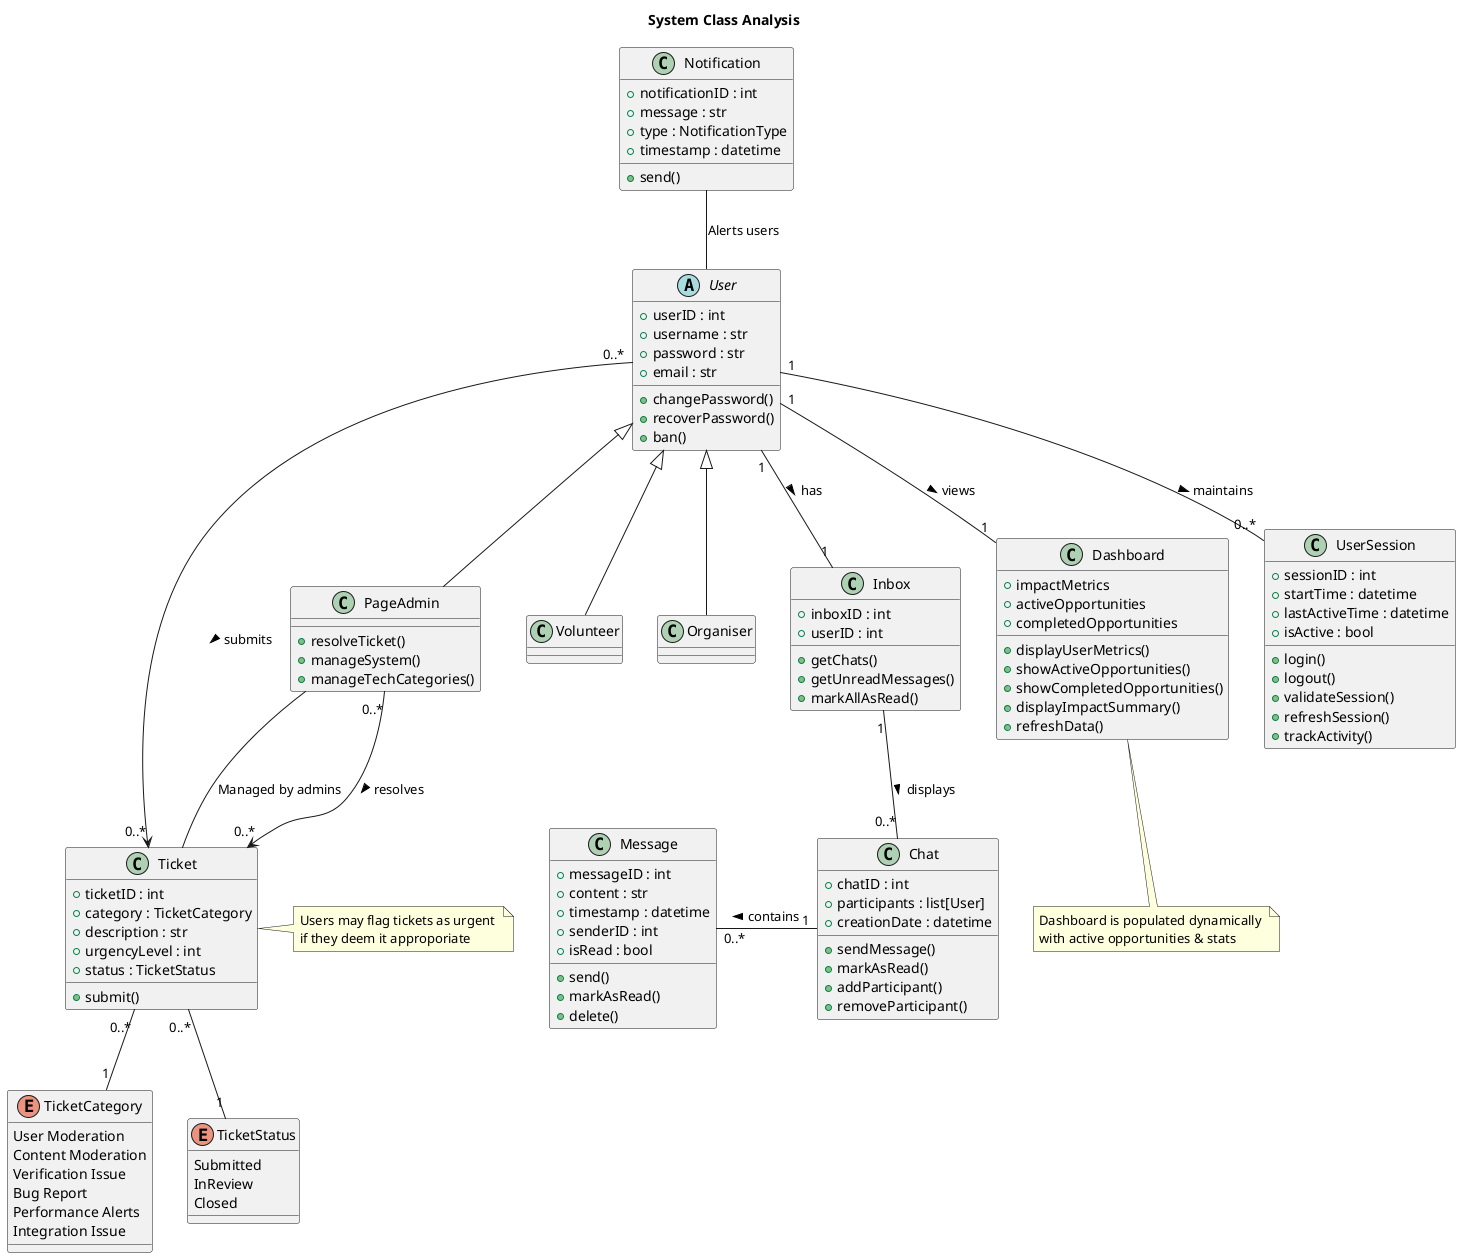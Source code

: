 @startuml
title System Class Analysis

abstract class User {
    +userID : int
    +username : str
    +password : str
    +email : str
    +changePassword()
    +recoverPassword()
    +ban()
}


class PageAdmin {
    +resolveTicket()
    +manageSystem()
    +manageTechCategories()
}


User <|-- PageAdmin
User <|-- Volunteer
User <|-- Organiser


class Notification {
    +notificationID : int
    +message : str
    +type : NotificationType
    +timestamp : datetime
    +send()
}

class Chat {
    +chatID : int
    +participants : list[User]
    +creationDate : datetime
    +sendMessage()
    +markAsRead()
    +addParticipant()
    +removeParticipant()
}

class Message {
    +messageID : int
    +content : str 
    +timestamp : datetime
    +senderID : int
    +isRead : bool
    +send()
    +markAsRead()
    +delete()
}

class Inbox {
    +inboxID : int
    +userID : int
    +getChats()
    +getUnreadMessages()
    +markAllAsRead()
}

Chat "1" -l- "0..*" Message : "contains >"
User "1" -- "1" Inbox : "has >"
Inbox "1" -- "0..*" Chat : "displays >"

class Ticket {
    +ticketID : int
    +category : TicketCategory
    +description : str
    +urgencyLevel : int
    +status : TicketStatus
    +submit()
} 
note right
    Users may flag tickets as urgent 
    if they deem it approporiate
end note

enum TicketCategory{
    User Moderation
    Content Moderation
    Verification Issue
    Bug Report
    Performance Alerts
    Integration Issue

}

enum TicketStatus {
    Submitted
    InReview
    Closed
}

Ticket "0..*" -- "1" TicketStatus
Ticket "0..*" -- "1" TicketCategory



class Dashboard {
    +impactMetrics
    +activeOpportunities
    +completedOpportunities
    +displayUserMetrics()
    +showActiveOpportunities()
    +showCompletedOpportunities()
    +displayImpactSummary()
    +refreshData()
}
note bottom
    Dashboard is populated dynamically 
    with active opportunities & stats
end note

class UserSession {
    +sessionID : int
    +startTime : datetime
    +lastActiveTime : datetime
    +isActive : bool
    +login()
    +logout()
    +validateSession()
    +refreshSession()
    +trackActivity()
}

User "1" -- "0..*" UserSession : "maintains >"

User "1" -- "1" Dashboard : "views >"

Ticket "0..*" <- "0..*" User : "< submits"
Ticket -- PageAdmin : "Managed by admins"
PageAdmin "0..*" --> "0..*" Ticket : "resolves >"

Notification -- User : "Alerts users"


@enduml